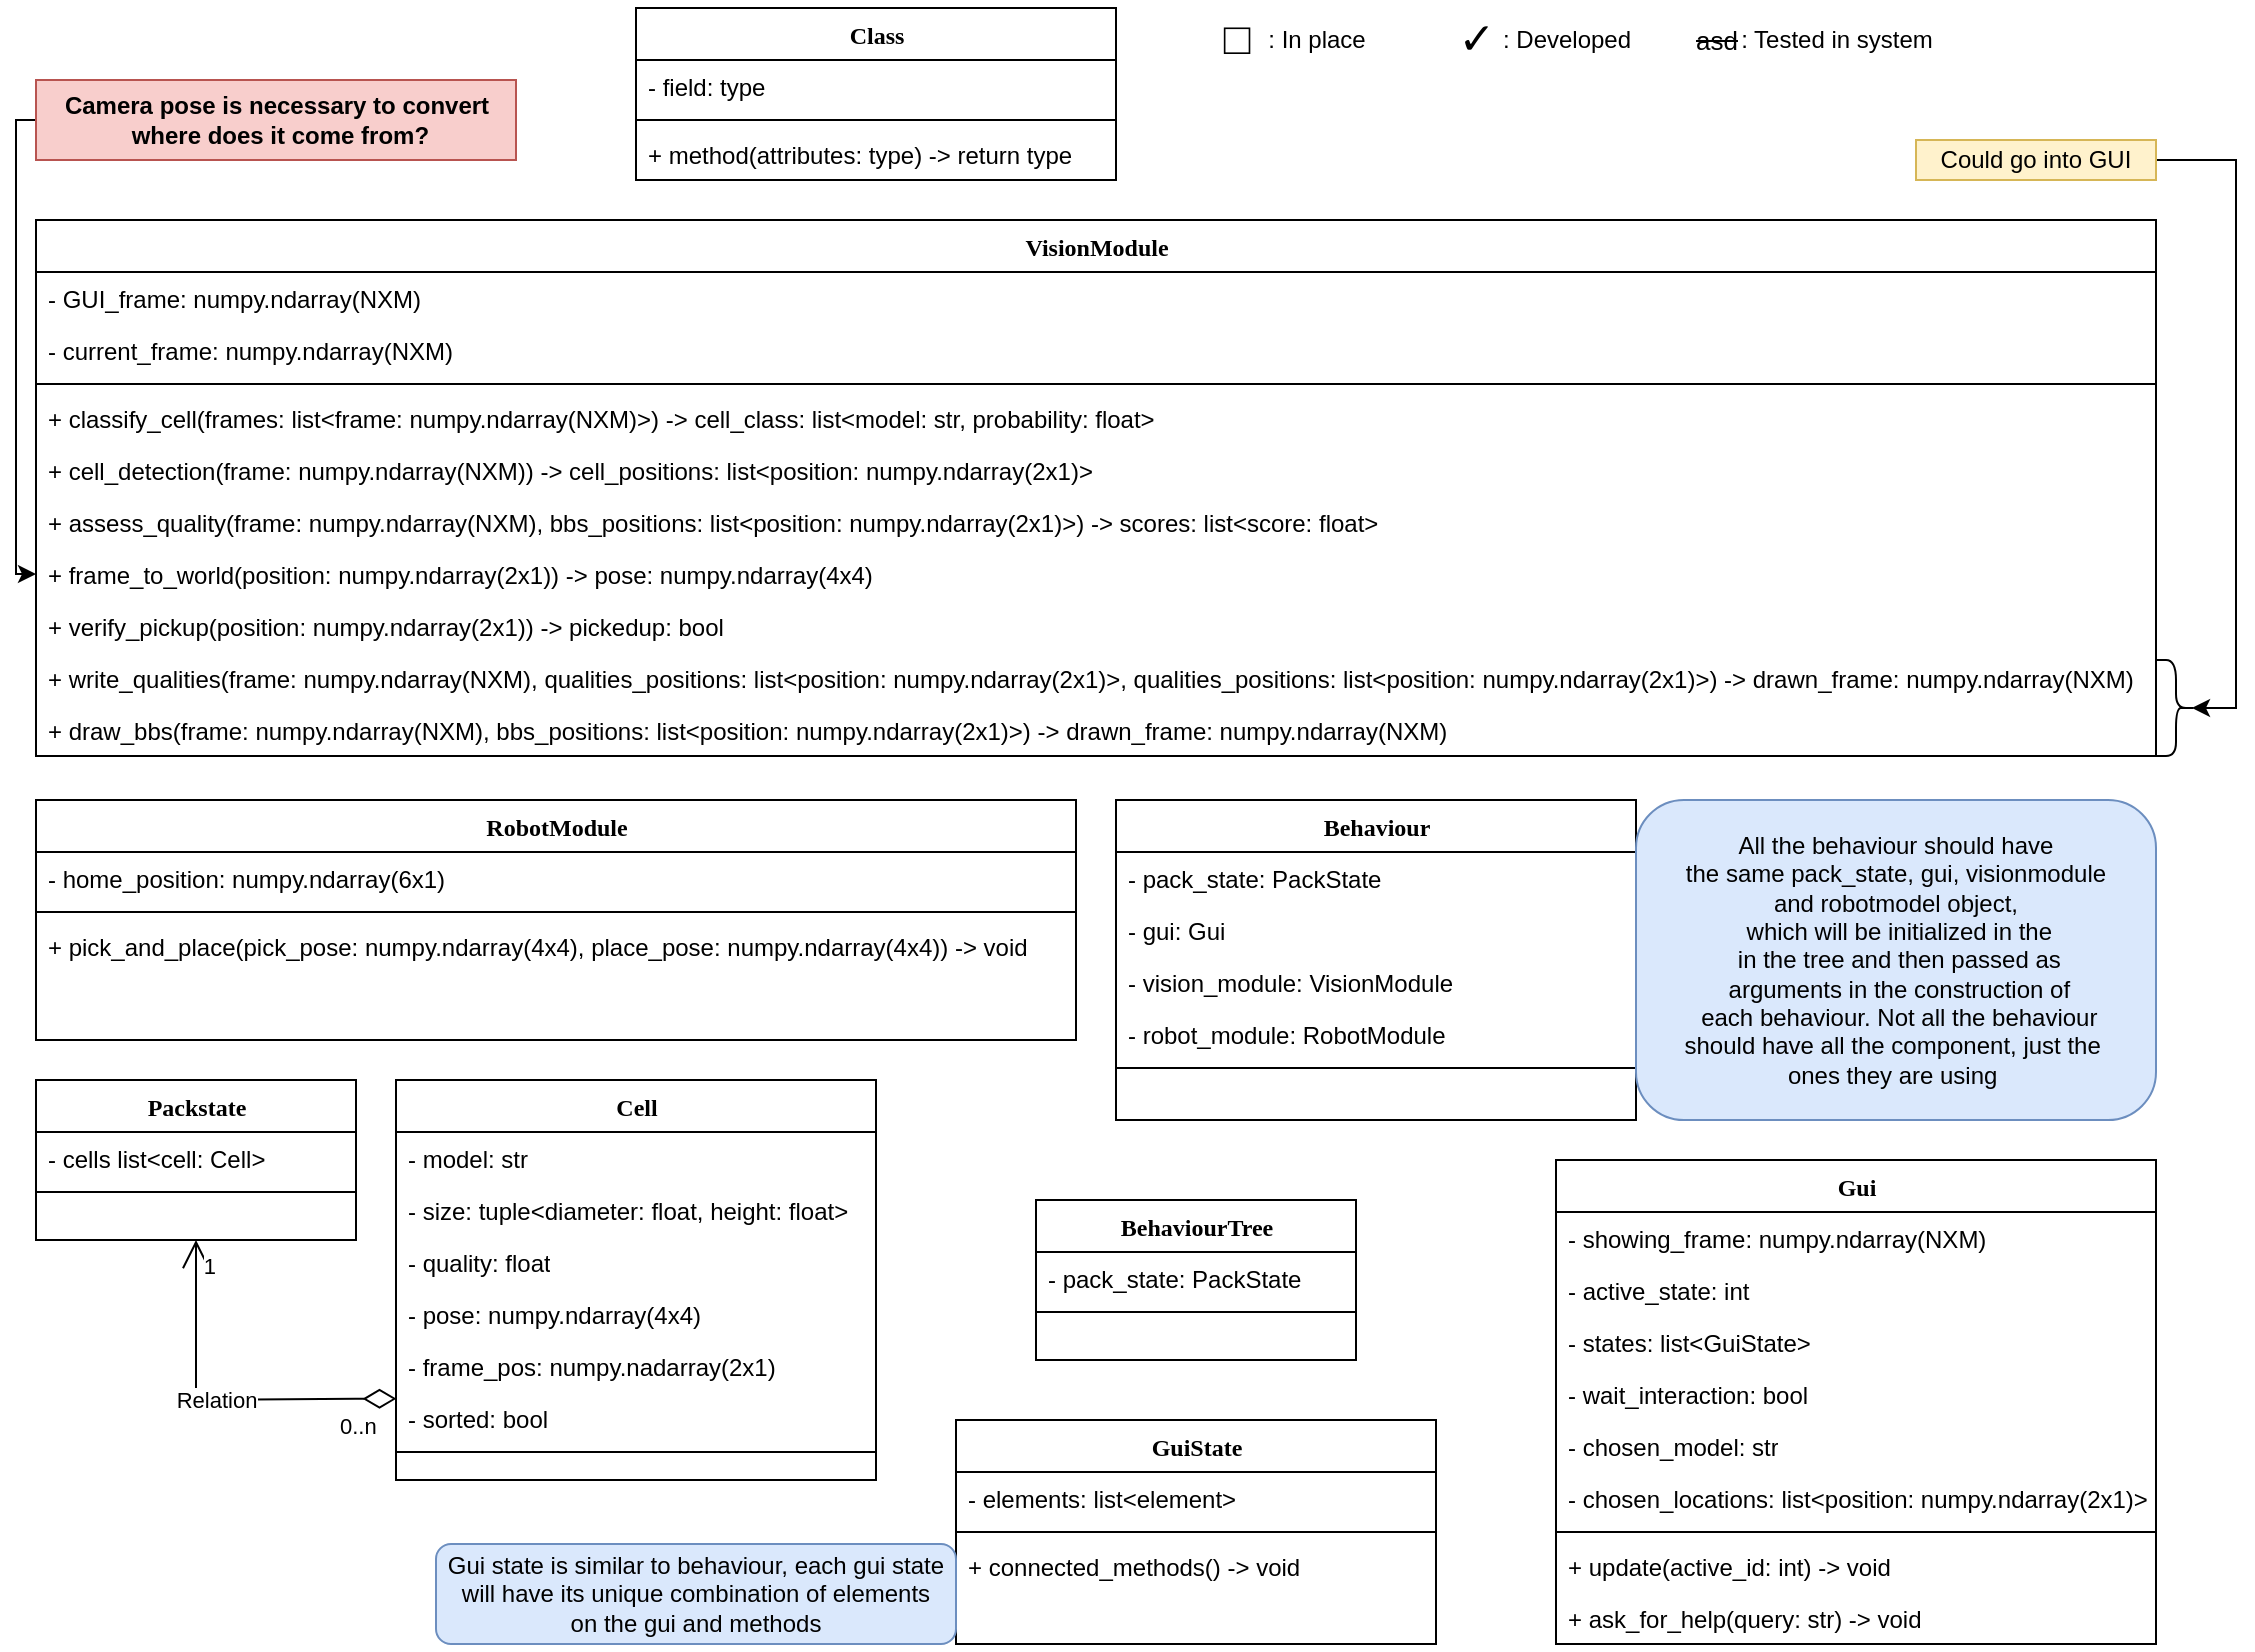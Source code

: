 <mxfile version="26.0.4">
  <diagram name="Page-1" id="9f46799a-70d6-7492-0946-bef42562c5a5">
    <mxGraphModel dx="2004" dy="1203" grid="1" gridSize="10" guides="1" tooltips="1" connect="1" arrows="1" fold="1" page="1" pageScale="1" pageWidth="1169" pageHeight="827" background="none" math="0" shadow="0">
      <root>
        <mxCell id="0" />
        <mxCell id="1" parent="0" />
        <mxCell id="78961159f06e98e8-17" value="VisionModule" style="swimlane;html=1;fontStyle=1;align=center;verticalAlign=top;childLayout=stackLayout;horizontal=1;startSize=26;horizontalStack=0;resizeParent=1;resizeLast=0;collapsible=1;marginBottom=0;swimlaneFillColor=#ffffff;rounded=0;shadow=0;comic=0;labelBackgroundColor=none;strokeWidth=1;fillColor=none;fontFamily=Verdana;fontSize=12" parent="1" vertex="1">
          <mxGeometry x="20" y="110" width="1060" height="268" as="geometry">
            <mxRectangle x="80" y="80" width="90" height="30" as="alternateBounds" />
          </mxGeometry>
        </mxCell>
        <mxCell id="78961159f06e98e8-21" value="- GUI_frame: numpy.ndarray(NXM)" style="text;html=1;strokeColor=none;fillColor=none;align=left;verticalAlign=top;spacingLeft=4;spacingRight=4;whiteSpace=wrap;overflow=hidden;rotatable=0;points=[[0,0.5],[1,0.5]];portConstraint=eastwest;" parent="78961159f06e98e8-17" vertex="1">
          <mxGeometry y="26" width="1060" height="26" as="geometry" />
        </mxCell>
        <mxCell id="Q0aI5fakW77vL6qoTdow-8" value="- current_frame: numpy.ndarray(NXM)" style="text;html=1;strokeColor=none;fillColor=none;align=left;verticalAlign=top;spacingLeft=4;spacingRight=4;whiteSpace=wrap;overflow=hidden;rotatable=0;points=[[0,0.5],[1,0.5]];portConstraint=eastwest;" vertex="1" parent="78961159f06e98e8-17">
          <mxGeometry y="52" width="1060" height="26" as="geometry" />
        </mxCell>
        <mxCell id="78961159f06e98e8-19" value="" style="line;html=1;strokeWidth=1;fillColor=none;align=left;verticalAlign=middle;spacingTop=-1;spacingLeft=3;spacingRight=3;rotatable=0;labelPosition=right;points=[];portConstraint=eastwest;" parent="78961159f06e98e8-17" vertex="1">
          <mxGeometry y="78" width="1060" height="8" as="geometry" />
        </mxCell>
        <mxCell id="78961159f06e98e8-20" value="+ classify_cell(frames: list&amp;lt;frame: numpy.ndarray(NXM)&amp;gt;) -&amp;gt; cell_class: list&amp;lt;model: str, probability: float&amp;gt;" style="text;html=1;strokeColor=none;fillColor=none;align=left;verticalAlign=top;spacingLeft=4;spacingRight=4;whiteSpace=wrap;overflow=hidden;rotatable=0;points=[[0,0.5],[1,0.5]];portConstraint=eastwest;" parent="78961159f06e98e8-17" vertex="1">
          <mxGeometry y="86" width="1060" height="26" as="geometry" />
        </mxCell>
        <mxCell id="Q0aI5fakW77vL6qoTdow-10" value="+ cell_detection(frame: numpy.ndarray(NXM)) -&amp;gt; cell_positions: list&amp;lt;position: numpy.ndarray(2x1)&amp;gt;" style="text;html=1;strokeColor=none;fillColor=none;align=left;verticalAlign=top;spacingLeft=4;spacingRight=4;whiteSpace=wrap;overflow=hidden;rotatable=0;points=[[0,0.5],[1,0.5]];portConstraint=eastwest;" vertex="1" parent="78961159f06e98e8-17">
          <mxGeometry y="112" width="1060" height="26" as="geometry" />
        </mxCell>
        <mxCell id="Q0aI5fakW77vL6qoTdow-12" value="+ assess_quality(frame: numpy.ndarray(NXM), bbs_positions: list&amp;lt;position: numpy.ndarray(2x1)&amp;gt;) -&amp;gt; scores: list&amp;lt;score: float&amp;gt;" style="text;html=1;strokeColor=none;fillColor=none;align=left;verticalAlign=top;spacingLeft=4;spacingRight=4;whiteSpace=wrap;overflow=hidden;rotatable=0;points=[[0,0.5],[1,0.5]];portConstraint=eastwest;" vertex="1" parent="78961159f06e98e8-17">
          <mxGeometry y="138" width="1060" height="26" as="geometry" />
        </mxCell>
        <mxCell id="Q0aI5fakW77vL6qoTdow-13" value="+ frame_to_world(position: numpy.ndarray(2x1)) -&amp;gt; pose: numpy.ndarray(4x4)" style="text;html=1;strokeColor=none;fillColor=none;align=left;verticalAlign=top;spacingLeft=4;spacingRight=4;whiteSpace=wrap;overflow=hidden;rotatable=0;points=[[0,0.5],[1,0.5]];portConstraint=eastwest;" vertex="1" parent="78961159f06e98e8-17">
          <mxGeometry y="164" width="1060" height="26" as="geometry" />
        </mxCell>
        <mxCell id="Q0aI5fakW77vL6qoTdow-14" value="+ verify_pickup(position: numpy.ndarray(2x1)) -&amp;gt; pickedup: bool" style="text;html=1;strokeColor=none;fillColor=none;align=left;verticalAlign=top;spacingLeft=4;spacingRight=4;whiteSpace=wrap;overflow=hidden;rotatable=0;points=[[0,0.5],[1,0.5]];portConstraint=eastwest;" vertex="1" parent="78961159f06e98e8-17">
          <mxGeometry y="190" width="1060" height="26" as="geometry" />
        </mxCell>
        <mxCell id="Q0aI5fakW77vL6qoTdow-11" value="+ write_qualities(frame: numpy.ndarray(NXM), qualities_positions: list&amp;lt;position: numpy.ndarray(2x1)&amp;gt;, qualities_positions: list&amp;lt;position: numpy.ndarray(2x1)&amp;gt;) -&amp;gt; drawn_frame: numpy.ndarray(NXM)" style="text;html=1;strokeColor=none;fillColor=none;align=left;verticalAlign=top;spacingLeft=4;spacingRight=4;whiteSpace=wrap;overflow=hidden;rotatable=0;points=[[0,0.5],[1,0.5]];portConstraint=eastwest;" vertex="1" parent="78961159f06e98e8-17">
          <mxGeometry y="216" width="1060" height="26" as="geometry" />
        </mxCell>
        <mxCell id="Q0aI5fakW77vL6qoTdow-111" value="+ draw_bbs(frame: numpy.ndarray(NXM), bbs_positions: list&amp;lt;position: numpy.ndarray(2x1)&amp;gt;) -&amp;gt; drawn_frame: numpy.ndarray(NXM)" style="text;html=1;strokeColor=none;fillColor=none;align=left;verticalAlign=top;spacingLeft=4;spacingRight=4;whiteSpace=wrap;overflow=hidden;rotatable=0;points=[[0,0.5],[1,0.5]];portConstraint=eastwest;" vertex="1" parent="78961159f06e98e8-17">
          <mxGeometry y="242" width="1060" height="26" as="geometry" />
        </mxCell>
        <mxCell id="78961159f06e98e8-56" value="RobotModule" style="swimlane;html=1;fontStyle=1;align=center;verticalAlign=top;childLayout=stackLayout;horizontal=1;startSize=26;horizontalStack=0;resizeParent=1;resizeLast=0;collapsible=1;marginBottom=0;swimlaneFillColor=#ffffff;rounded=0;shadow=0;comic=0;labelBackgroundColor=none;strokeWidth=1;fillColor=none;fontFamily=Verdana;fontSize=12" parent="1" vertex="1">
          <mxGeometry x="20" y="400" width="520" height="120" as="geometry" />
        </mxCell>
        <mxCell id="78961159f06e98e8-57" value="- home_position: numpy.ndarray(6x1)" style="text;html=1;strokeColor=none;fillColor=none;align=left;verticalAlign=top;spacingLeft=4;spacingRight=4;whiteSpace=wrap;overflow=hidden;rotatable=0;points=[[0,0.5],[1,0.5]];portConstraint=eastwest;" parent="78961159f06e98e8-56" vertex="1">
          <mxGeometry y="26" width="520" height="26" as="geometry" />
        </mxCell>
        <mxCell id="78961159f06e98e8-64" value="" style="line;html=1;strokeWidth=1;fillColor=none;align=left;verticalAlign=middle;spacingTop=-1;spacingLeft=3;spacingRight=3;rotatable=0;labelPosition=right;points=[];portConstraint=eastwest;" parent="78961159f06e98e8-56" vertex="1">
          <mxGeometry y="52" width="520" height="8" as="geometry" />
        </mxCell>
        <mxCell id="78961159f06e98e8-65" value="+ pick_and_place(pick_pose: numpy.ndarray(4x4), place_pose: numpy.ndarray(4x4)) -&amp;gt; void" style="text;html=1;strokeColor=none;fillColor=none;align=left;verticalAlign=top;spacingLeft=4;spacingRight=4;whiteSpace=wrap;overflow=hidden;rotatable=0;points=[[0,0.5],[1,0.5]];portConstraint=eastwest;" parent="78961159f06e98e8-56" vertex="1">
          <mxGeometry y="60" width="520" height="26" as="geometry" />
        </mxCell>
        <mxCell id="78961159f06e98e8-69" value="BehaviourTree" style="swimlane;html=1;fontStyle=1;align=center;verticalAlign=top;childLayout=stackLayout;horizontal=1;startSize=26;horizontalStack=0;resizeParent=1;resizeLast=0;collapsible=1;marginBottom=0;swimlaneFillColor=#ffffff;rounded=0;shadow=0;comic=0;labelBackgroundColor=none;strokeWidth=1;fillColor=none;fontFamily=Verdana;fontSize=12" parent="1" vertex="1">
          <mxGeometry x="520" y="600" width="160" height="80" as="geometry" />
        </mxCell>
        <mxCell id="78961159f06e98e8-71" value="- pack_state: PackState" style="text;html=1;strokeColor=none;fillColor=none;align=left;verticalAlign=top;spacingLeft=4;spacingRight=4;whiteSpace=wrap;overflow=hidden;rotatable=0;points=[[0,0.5],[1,0.5]];portConstraint=eastwest;" parent="78961159f06e98e8-69" vertex="1">
          <mxGeometry y="26" width="160" height="26" as="geometry" />
        </mxCell>
        <mxCell id="78961159f06e98e8-77" value="" style="line;html=1;strokeWidth=1;fillColor=none;align=left;verticalAlign=middle;spacingTop=-1;spacingLeft=3;spacingRight=3;rotatable=0;labelPosition=right;points=[];portConstraint=eastwest;" parent="78961159f06e98e8-69" vertex="1">
          <mxGeometry y="52" width="160" height="8" as="geometry" />
        </mxCell>
        <mxCell id="Q0aI5fakW77vL6qoTdow-114" style="edgeStyle=orthogonalEdgeStyle;rounded=0;orthogonalLoop=1;jettySize=auto;html=1;entryX=0;entryY=0.5;entryDx=0;entryDy=0;" edge="1" parent="1" source="Q0aI5fakW77vL6qoTdow-17" target="Q0aI5fakW77vL6qoTdow-13">
          <mxGeometry relative="1" as="geometry">
            <Array as="points">
              <mxPoint x="10" y="60" />
              <mxPoint x="10" y="287" />
            </Array>
          </mxGeometry>
        </mxCell>
        <mxCell id="Q0aI5fakW77vL6qoTdow-17" value="&lt;b&gt;&lt;font&gt;Camera pose is necessary to convert&lt;/font&gt;&lt;/b&gt;&lt;div&gt;&lt;b style=&quot;background-color: transparent; color: light-dark(rgb(0, 0, 0), rgb(255, 255, 255));&quot;&gt;&lt;font&gt;&amp;nbsp;where does it come from?&lt;/font&gt;&lt;/b&gt;&lt;/div&gt;" style="text;html=1;align=center;verticalAlign=middle;resizable=0;points=[];autosize=1;strokeColor=#b85450;fillColor=#f8cecc;" vertex="1" parent="1">
          <mxGeometry x="20" y="40" width="240" height="40" as="geometry" />
        </mxCell>
        <mxCell id="Q0aI5fakW77vL6qoTdow-20" value="Class" style="swimlane;html=1;fontStyle=1;align=center;verticalAlign=top;childLayout=stackLayout;horizontal=1;startSize=26;horizontalStack=0;resizeParent=1;resizeLast=0;collapsible=1;marginBottom=0;swimlaneFillColor=#ffffff;rounded=0;shadow=0;comic=0;labelBackgroundColor=none;strokeWidth=1;fillColor=none;fontFamily=Verdana;fontSize=12" vertex="1" parent="1">
          <mxGeometry x="320" y="4" width="240" height="86" as="geometry" />
        </mxCell>
        <mxCell id="Q0aI5fakW77vL6qoTdow-21" value="- field: type" style="text;html=1;strokeColor=none;fillColor=none;align=left;verticalAlign=top;spacingLeft=4;spacingRight=4;whiteSpace=wrap;overflow=hidden;rotatable=0;points=[[0,0.5],[1,0.5]];portConstraint=eastwest;" vertex="1" parent="Q0aI5fakW77vL6qoTdow-20">
          <mxGeometry y="26" width="240" height="26" as="geometry" />
        </mxCell>
        <mxCell id="Q0aI5fakW77vL6qoTdow-22" value="" style="line;html=1;strokeWidth=1;fillColor=none;align=left;verticalAlign=middle;spacingTop=-1;spacingLeft=3;spacingRight=3;rotatable=0;labelPosition=right;points=[];portConstraint=eastwest;" vertex="1" parent="Q0aI5fakW77vL6qoTdow-20">
          <mxGeometry y="52" width="240" height="8" as="geometry" />
        </mxCell>
        <mxCell id="Q0aI5fakW77vL6qoTdow-23" value="+ method(attributes: type) -&amp;gt; return type" style="text;html=1;strokeColor=none;fillColor=none;align=left;verticalAlign=top;spacingLeft=4;spacingRight=4;whiteSpace=wrap;overflow=hidden;rotatable=0;points=[[0,0.5],[1,0.5]];portConstraint=eastwest;" vertex="1" parent="Q0aI5fakW77vL6qoTdow-20">
          <mxGeometry y="60" width="240" height="26" as="geometry" />
        </mxCell>
        <mxCell id="Q0aI5fakW77vL6qoTdow-24" value="Packstate" style="swimlane;html=1;fontStyle=1;align=center;verticalAlign=top;childLayout=stackLayout;horizontal=1;startSize=26;horizontalStack=0;resizeParent=1;resizeLast=0;collapsible=1;marginBottom=0;swimlaneFillColor=#ffffff;rounded=0;shadow=0;comic=0;labelBackgroundColor=none;strokeWidth=1;fillColor=none;fontFamily=Verdana;fontSize=12" vertex="1" parent="1">
          <mxGeometry x="20" y="540" width="160" height="80" as="geometry" />
        </mxCell>
        <mxCell id="Q0aI5fakW77vL6qoTdow-25" value="- cells list&amp;lt;cell: Cell&amp;gt;" style="text;html=1;strokeColor=none;fillColor=none;align=left;verticalAlign=top;spacingLeft=4;spacingRight=4;whiteSpace=wrap;overflow=hidden;rotatable=0;points=[[0,0.5],[1,0.5]];portConstraint=eastwest;" vertex="1" parent="Q0aI5fakW77vL6qoTdow-24">
          <mxGeometry y="26" width="160" height="26" as="geometry" />
        </mxCell>
        <mxCell id="Q0aI5fakW77vL6qoTdow-26" value="" style="line;html=1;strokeWidth=1;fillColor=none;align=left;verticalAlign=middle;spacingTop=-1;spacingLeft=3;spacingRight=3;rotatable=0;labelPosition=right;points=[];portConstraint=eastwest;" vertex="1" parent="Q0aI5fakW77vL6qoTdow-24">
          <mxGeometry y="52" width="160" height="8" as="geometry" />
        </mxCell>
        <mxCell id="Q0aI5fakW77vL6qoTdow-28" value="Cell" style="swimlane;html=1;fontStyle=1;align=center;verticalAlign=top;childLayout=stackLayout;horizontal=1;startSize=26;horizontalStack=0;resizeParent=1;resizeLast=0;collapsible=1;marginBottom=0;swimlaneFillColor=#ffffff;rounded=0;shadow=0;comic=0;labelBackgroundColor=none;strokeWidth=1;fillColor=none;fontFamily=Verdana;fontSize=12" vertex="1" parent="1">
          <mxGeometry x="200" y="540" width="240" height="200" as="geometry" />
        </mxCell>
        <mxCell id="Q0aI5fakW77vL6qoTdow-36" value="- model: str" style="text;html=1;strokeColor=none;fillColor=none;align=left;verticalAlign=top;spacingLeft=4;spacingRight=4;whiteSpace=wrap;overflow=hidden;rotatable=0;points=[[0,0.5],[1,0.5]];portConstraint=eastwest;" vertex="1" parent="Q0aI5fakW77vL6qoTdow-28">
          <mxGeometry y="26" width="240" height="26" as="geometry" />
        </mxCell>
        <mxCell id="Q0aI5fakW77vL6qoTdow-29" value="- size: tuple&amp;lt;diameter: float, height: float&amp;gt;" style="text;html=1;strokeColor=none;fillColor=none;align=left;verticalAlign=top;spacingLeft=4;spacingRight=4;whiteSpace=wrap;overflow=hidden;rotatable=0;points=[[0,0.5],[1,0.5]];portConstraint=eastwest;" vertex="1" parent="Q0aI5fakW77vL6qoTdow-28">
          <mxGeometry y="52" width="240" height="26" as="geometry" />
        </mxCell>
        <mxCell id="Q0aI5fakW77vL6qoTdow-32" value="- quality: float" style="text;html=1;strokeColor=none;fillColor=none;align=left;verticalAlign=top;spacingLeft=4;spacingRight=4;whiteSpace=wrap;overflow=hidden;rotatable=0;points=[[0,0.5],[1,0.5]];portConstraint=eastwest;" vertex="1" parent="Q0aI5fakW77vL6qoTdow-28">
          <mxGeometry y="78" width="240" height="26" as="geometry" />
        </mxCell>
        <mxCell id="Q0aI5fakW77vL6qoTdow-33" value="- pose: numpy.ndarray(4x4)" style="text;html=1;strokeColor=none;fillColor=none;align=left;verticalAlign=top;spacingLeft=4;spacingRight=4;whiteSpace=wrap;overflow=hidden;rotatable=0;points=[[0,0.5],[1,0.5]];portConstraint=eastwest;" vertex="1" parent="Q0aI5fakW77vL6qoTdow-28">
          <mxGeometry y="104" width="240" height="26" as="geometry" />
        </mxCell>
        <mxCell id="Q0aI5fakW77vL6qoTdow-34" value="- frame_pos: numpy.nadarray(2x1)" style="text;html=1;strokeColor=none;fillColor=none;align=left;verticalAlign=top;spacingLeft=4;spacingRight=4;whiteSpace=wrap;overflow=hidden;rotatable=0;points=[[0,0.5],[1,0.5]];portConstraint=eastwest;" vertex="1" parent="Q0aI5fakW77vL6qoTdow-28">
          <mxGeometry y="130" width="240" height="26" as="geometry" />
        </mxCell>
        <mxCell id="Q0aI5fakW77vL6qoTdow-35" value="- sorted: bool" style="text;html=1;strokeColor=none;fillColor=none;align=left;verticalAlign=top;spacingLeft=4;spacingRight=4;whiteSpace=wrap;overflow=hidden;rotatable=0;points=[[0,0.5],[1,0.5]];portConstraint=eastwest;" vertex="1" parent="Q0aI5fakW77vL6qoTdow-28">
          <mxGeometry y="156" width="240" height="26" as="geometry" />
        </mxCell>
        <mxCell id="Q0aI5fakW77vL6qoTdow-30" value="" style="line;html=1;strokeWidth=1;fillColor=none;align=left;verticalAlign=middle;spacingTop=-1;spacingLeft=3;spacingRight=3;rotatable=0;labelPosition=right;points=[];portConstraint=eastwest;" vertex="1" parent="Q0aI5fakW77vL6qoTdow-28">
          <mxGeometry y="182" width="240" height="8" as="geometry" />
        </mxCell>
        <mxCell id="Q0aI5fakW77vL6qoTdow-37" value="Relation" style="endArrow=open;html=1;endSize=12;startArrow=diamondThin;startSize=14;startFill=0;edgeStyle=orthogonalEdgeStyle;rounded=0;entryX=0.5;entryY=1;entryDx=0;entryDy=0;exitX=0.001;exitY=0.13;exitDx=0;exitDy=0;exitPerimeter=0;" edge="1" parent="1" source="Q0aI5fakW77vL6qoTdow-35" target="Q0aI5fakW77vL6qoTdow-24">
          <mxGeometry relative="1" as="geometry">
            <mxPoint x="250" y="850.5" as="sourcePoint" />
            <mxPoint x="410" y="850.5" as="targetPoint" />
            <Array as="points">
              <mxPoint x="180" y="699" />
              <mxPoint x="100" y="700" />
            </Array>
          </mxGeometry>
        </mxCell>
        <mxCell id="Q0aI5fakW77vL6qoTdow-38" value="0..n" style="edgeLabel;resizable=0;html=1;align=left;verticalAlign=top;" connectable="0" vertex="1" parent="Q0aI5fakW77vL6qoTdow-37">
          <mxGeometry x="-1" relative="1" as="geometry">
            <mxPoint x="-30" y="1" as="offset" />
          </mxGeometry>
        </mxCell>
        <mxCell id="Q0aI5fakW77vL6qoTdow-39" value="1" style="edgeLabel;resizable=0;html=1;align=right;verticalAlign=top;" connectable="0" vertex="1" parent="Q0aI5fakW77vL6qoTdow-37">
          <mxGeometry x="1" relative="1" as="geometry">
            <mxPoint x="10" as="offset" />
          </mxGeometry>
        </mxCell>
        <mxCell id="Q0aI5fakW77vL6qoTdow-40" value="Gui" style="swimlane;html=1;fontStyle=1;align=center;verticalAlign=top;childLayout=stackLayout;horizontal=1;startSize=26;horizontalStack=0;resizeParent=1;resizeLast=0;collapsible=1;marginBottom=0;swimlaneFillColor=#ffffff;rounded=0;shadow=0;comic=0;labelBackgroundColor=none;strokeWidth=1;fillColor=none;fontFamily=Verdana;fontSize=12" vertex="1" parent="1">
          <mxGeometry x="780" y="580" width="300" height="242" as="geometry" />
        </mxCell>
        <mxCell id="Q0aI5fakW77vL6qoTdow-41" value="- showing_frame: numpy.ndarray(NXM)" style="text;html=1;strokeColor=none;fillColor=none;align=left;verticalAlign=top;spacingLeft=4;spacingRight=4;whiteSpace=wrap;overflow=hidden;rotatable=0;points=[[0,0.5],[1,0.5]];portConstraint=eastwest;" vertex="1" parent="Q0aI5fakW77vL6qoTdow-40">
          <mxGeometry y="26" width="300" height="26" as="geometry" />
        </mxCell>
        <mxCell id="Q0aI5fakW77vL6qoTdow-97" value="- active_state: int" style="text;html=1;strokeColor=none;fillColor=none;align=left;verticalAlign=top;spacingLeft=4;spacingRight=4;whiteSpace=wrap;overflow=hidden;rotatable=0;points=[[0,0.5],[1,0.5]];portConstraint=eastwest;" vertex="1" parent="Q0aI5fakW77vL6qoTdow-40">
          <mxGeometry y="52" width="300" height="26" as="geometry" />
        </mxCell>
        <mxCell id="Q0aI5fakW77vL6qoTdow-98" value="- states: list&amp;lt;GuiState&amp;gt;" style="text;html=1;strokeColor=none;fillColor=none;align=left;verticalAlign=top;spacingLeft=4;spacingRight=4;whiteSpace=wrap;overflow=hidden;rotatable=0;points=[[0,0.5],[1,0.5]];portConstraint=eastwest;" vertex="1" parent="Q0aI5fakW77vL6qoTdow-40">
          <mxGeometry y="78" width="300" height="26" as="geometry" />
        </mxCell>
        <mxCell id="Q0aI5fakW77vL6qoTdow-99" value="- wait_interaction: bool" style="text;html=1;strokeColor=none;fillColor=none;align=left;verticalAlign=top;spacingLeft=4;spacingRight=4;whiteSpace=wrap;overflow=hidden;rotatable=0;points=[[0,0.5],[1,0.5]];portConstraint=eastwest;" vertex="1" parent="Q0aI5fakW77vL6qoTdow-40">
          <mxGeometry y="104" width="300" height="26" as="geometry" />
        </mxCell>
        <mxCell id="Q0aI5fakW77vL6qoTdow-106" value="- chosen_model: str" style="text;html=1;strokeColor=none;fillColor=none;align=left;verticalAlign=top;spacingLeft=4;spacingRight=4;whiteSpace=wrap;overflow=hidden;rotatable=0;points=[[0,0.5],[1,0.5]];portConstraint=eastwest;" vertex="1" parent="Q0aI5fakW77vL6qoTdow-40">
          <mxGeometry y="130" width="300" height="26" as="geometry" />
        </mxCell>
        <mxCell id="Q0aI5fakW77vL6qoTdow-104" value="- chosen_locations: list&amp;lt;position: numpy.ndarray(2x1)&amp;gt;" style="text;html=1;strokeColor=none;fillColor=none;align=left;verticalAlign=top;spacingLeft=4;spacingRight=4;whiteSpace=wrap;overflow=hidden;rotatable=0;points=[[0,0.5],[1,0.5]];portConstraint=eastwest;" vertex="1" parent="Q0aI5fakW77vL6qoTdow-40">
          <mxGeometry y="156" width="300" height="26" as="geometry" />
        </mxCell>
        <mxCell id="Q0aI5fakW77vL6qoTdow-42" value="" style="line;html=1;strokeWidth=1;fillColor=none;align=left;verticalAlign=middle;spacingTop=-1;spacingLeft=3;spacingRight=3;rotatable=0;labelPosition=right;points=[];portConstraint=eastwest;" vertex="1" parent="Q0aI5fakW77vL6qoTdow-40">
          <mxGeometry y="182" width="300" height="8" as="geometry" />
        </mxCell>
        <mxCell id="Q0aI5fakW77vL6qoTdow-43" value="+ update(active_id: int) -&amp;gt; void" style="text;html=1;strokeColor=none;fillColor=none;align=left;verticalAlign=top;spacingLeft=4;spacingRight=4;whiteSpace=wrap;overflow=hidden;rotatable=0;points=[[0,0.5],[1,0.5]];portConstraint=eastwest;" vertex="1" parent="Q0aI5fakW77vL6qoTdow-40">
          <mxGeometry y="190" width="300" height="26" as="geometry" />
        </mxCell>
        <mxCell id="Q0aI5fakW77vL6qoTdow-102" value="+ ask_for_help(query: str) -&amp;gt; void" style="text;html=1;strokeColor=none;fillColor=none;align=left;verticalAlign=top;spacingLeft=4;spacingRight=4;whiteSpace=wrap;overflow=hidden;rotatable=0;points=[[0,0.5],[1,0.5]];portConstraint=eastwest;" vertex="1" parent="Q0aI5fakW77vL6qoTdow-40">
          <mxGeometry y="216" width="300" height="26" as="geometry" />
        </mxCell>
        <mxCell id="Q0aI5fakW77vL6qoTdow-44" value="GuiState" style="swimlane;html=1;fontStyle=1;align=center;verticalAlign=top;childLayout=stackLayout;horizontal=1;startSize=26;horizontalStack=0;resizeParent=1;resizeLast=0;collapsible=1;marginBottom=0;swimlaneFillColor=#ffffff;rounded=0;shadow=0;comic=0;labelBackgroundColor=none;strokeWidth=1;fillColor=none;fontFamily=Verdana;fontSize=12" vertex="1" parent="1">
          <mxGeometry x="480" y="710" width="240" height="112" as="geometry" />
        </mxCell>
        <mxCell id="Q0aI5fakW77vL6qoTdow-45" value="- elements: list&amp;lt;element&amp;gt;" style="text;html=1;strokeColor=none;fillColor=none;align=left;verticalAlign=top;spacingLeft=4;spacingRight=4;whiteSpace=wrap;overflow=hidden;rotatable=0;points=[[0,0.5],[1,0.5]];portConstraint=eastwest;" vertex="1" parent="Q0aI5fakW77vL6qoTdow-44">
          <mxGeometry y="26" width="240" height="26" as="geometry" />
        </mxCell>
        <mxCell id="Q0aI5fakW77vL6qoTdow-46" value="" style="line;html=1;strokeWidth=1;fillColor=none;align=left;verticalAlign=middle;spacingTop=-1;spacingLeft=3;spacingRight=3;rotatable=0;labelPosition=right;points=[];portConstraint=eastwest;" vertex="1" parent="Q0aI5fakW77vL6qoTdow-44">
          <mxGeometry y="52" width="240" height="8" as="geometry" />
        </mxCell>
        <mxCell id="Q0aI5fakW77vL6qoTdow-47" value="+ connected_methods() -&amp;gt; void" style="text;html=1;strokeColor=none;fillColor=none;align=left;verticalAlign=top;spacingLeft=4;spacingRight=4;whiteSpace=wrap;overflow=hidden;rotatable=0;points=[[0,0.5],[1,0.5]];portConstraint=eastwest;" vertex="1" parent="Q0aI5fakW77vL6qoTdow-44">
          <mxGeometry y="60" width="240" height="26" as="geometry" />
        </mxCell>
        <mxCell id="Q0aI5fakW77vL6qoTdow-48" value="Behaviour" style="swimlane;html=1;fontStyle=1;align=center;verticalAlign=top;childLayout=stackLayout;horizontal=1;startSize=26;horizontalStack=0;resizeParent=1;resizeLast=0;collapsible=1;marginBottom=0;swimlaneFillColor=#ffffff;rounded=0;shadow=0;comic=0;labelBackgroundColor=none;strokeWidth=1;fillColor=none;fontFamily=Verdana;fontSize=12" vertex="1" parent="1">
          <mxGeometry x="560" y="400" width="260" height="160" as="geometry" />
        </mxCell>
        <mxCell id="Q0aI5fakW77vL6qoTdow-49" value="- pack_state: PackState" style="text;html=1;strokeColor=none;fillColor=none;align=left;verticalAlign=top;spacingLeft=4;spacingRight=4;whiteSpace=wrap;overflow=hidden;rotatable=0;points=[[0,0.5],[1,0.5]];portConstraint=eastwest;" vertex="1" parent="Q0aI5fakW77vL6qoTdow-48">
          <mxGeometry y="26" width="260" height="26" as="geometry" />
        </mxCell>
        <mxCell id="Q0aI5fakW77vL6qoTdow-54" value="- gui: Gui" style="text;html=1;strokeColor=none;fillColor=none;align=left;verticalAlign=top;spacingLeft=4;spacingRight=4;whiteSpace=wrap;overflow=hidden;rotatable=0;points=[[0,0.5],[1,0.5]];portConstraint=eastwest;" vertex="1" parent="Q0aI5fakW77vL6qoTdow-48">
          <mxGeometry y="52" width="260" height="26" as="geometry" />
        </mxCell>
        <mxCell id="Q0aI5fakW77vL6qoTdow-55" value="- vision_module: VisionModule" style="text;html=1;strokeColor=none;fillColor=none;align=left;verticalAlign=top;spacingLeft=4;spacingRight=4;whiteSpace=wrap;overflow=hidden;rotatable=0;points=[[0,0.5],[1,0.5]];portConstraint=eastwest;" vertex="1" parent="Q0aI5fakW77vL6qoTdow-48">
          <mxGeometry y="78" width="260" height="26" as="geometry" />
        </mxCell>
        <mxCell id="Q0aI5fakW77vL6qoTdow-94" value="- robot_module: RobotModule" style="text;html=1;strokeColor=none;fillColor=none;align=left;verticalAlign=top;spacingLeft=4;spacingRight=4;whiteSpace=wrap;overflow=hidden;rotatable=0;points=[[0,0.5],[1,0.5]];portConstraint=eastwest;" vertex="1" parent="Q0aI5fakW77vL6qoTdow-48">
          <mxGeometry y="104" width="260" height="26" as="geometry" />
        </mxCell>
        <mxCell id="Q0aI5fakW77vL6qoTdow-50" value="" style="line;html=1;strokeWidth=1;fillColor=none;align=left;verticalAlign=middle;spacingTop=-1;spacingLeft=3;spacingRight=3;rotatable=0;labelPosition=right;points=[];portConstraint=eastwest;" vertex="1" parent="Q0aI5fakW77vL6qoTdow-48">
          <mxGeometry y="130" width="260" height="8" as="geometry" />
        </mxCell>
        <mxCell id="Q0aI5fakW77vL6qoTdow-95" value="&lt;span style=&quot;text-wrap: nowrap;&quot;&gt;All the behaviour should have&lt;/span&gt;&lt;div style=&quot;text-wrap: nowrap;&quot;&gt;&amp;nbsp;the same pack_state, gui, visionmodule&amp;nbsp;&lt;/div&gt;&lt;div style=&quot;text-wrap: nowrap;&quot;&gt;and robotmodel object,&lt;/div&gt;&lt;div style=&quot;text-wrap: nowrap;&quot;&gt;&amp;nbsp;which will be initialized in the&lt;/div&gt;&lt;div style=&quot;text-wrap: nowrap;&quot;&gt;&amp;nbsp;in the tree and then passed as&lt;/div&gt;&lt;div style=&quot;text-wrap: nowrap;&quot;&gt;&amp;nbsp;arguments in the construction of&lt;/div&gt;&lt;div style=&quot;text-wrap: nowrap;&quot;&gt;&amp;nbsp;each behaviour. Not all the behaviour&lt;/div&gt;&lt;div style=&quot;text-wrap: nowrap;&quot;&gt;should have all the component, just the&amp;nbsp;&lt;/div&gt;&lt;div style=&quot;text-wrap: nowrap;&quot;&gt;ones they are using&amp;nbsp;&lt;/div&gt;" style="rounded=1;whiteSpace=wrap;html=1;fillColor=#dae8fc;strokeColor=#6c8ebf;" vertex="1" parent="1">
          <mxGeometry x="820" y="400" width="260" height="160" as="geometry" />
        </mxCell>
        <mxCell id="Q0aI5fakW77vL6qoTdow-110" style="edgeStyle=orthogonalEdgeStyle;rounded=0;orthogonalLoop=1;jettySize=auto;html=1;exitX=1;exitY=0.5;exitDx=0;exitDy=0;entryX=0.1;entryY=0.5;entryDx=0;entryDy=0;entryPerimeter=0;" edge="1" parent="1" source="Q0aI5fakW77vL6qoTdow-108" target="Q0aI5fakW77vL6qoTdow-112">
          <mxGeometry relative="1" as="geometry">
            <Array as="points">
              <mxPoint x="1120" y="80" />
              <mxPoint x="1120" y="354" />
            </Array>
          </mxGeometry>
        </mxCell>
        <mxCell id="Q0aI5fakW77vL6qoTdow-108" value="Could go into GUI" style="whiteSpace=wrap;html=1;fillColor=#fff2cc;strokeColor=#d6b656;" vertex="1" parent="1">
          <mxGeometry x="960" y="70" width="120" height="20" as="geometry" />
        </mxCell>
        <mxCell id="Q0aI5fakW77vL6qoTdow-112" value="" style="shape=curlyBracket;whiteSpace=wrap;html=1;rounded=1;flipH=1;labelPosition=right;verticalLabelPosition=middle;align=left;verticalAlign=middle;size=0.5;" vertex="1" parent="1">
          <mxGeometry x="1080" y="330" width="20" height="48" as="geometry" />
        </mxCell>
        <mxCell id="Q0aI5fakW77vL6qoTdow-117" value="&lt;span style=&quot;text-wrap: nowrap;&quot;&gt;Gui state is similar to behaviour, each gui state&lt;/span&gt;&lt;div&gt;&lt;span style=&quot;text-wrap: nowrap;&quot;&gt;&amp;nbsp;will have its unique combination of elements&amp;nbsp;&lt;/span&gt;&lt;/div&gt;&lt;div&gt;&lt;span style=&quot;text-wrap: nowrap;&quot;&gt;on the gui and methods&lt;/span&gt;&lt;/div&gt;" style="rounded=1;whiteSpace=wrap;html=1;fillColor=#dae8fc;strokeColor=#6c8ebf;" vertex="1" parent="1">
          <mxGeometry x="220" y="772" width="260" height="50" as="geometry" />
        </mxCell>
        <mxCell id="Q0aI5fakW77vL6qoTdow-126" value="" style="group" vertex="1" connectable="0" parent="1">
          <mxGeometry x="720" width="110" height="40" as="geometry" />
        </mxCell>
        <mxCell id="Q0aI5fakW77vL6qoTdow-120" value="&lt;font style=&quot;font-size: 22px;&quot;&gt;✓&lt;/font&gt;" style="text;html=1;align=center;verticalAlign=middle;resizable=0;points=[];autosize=1;strokeColor=none;fillColor=none;" vertex="1" parent="Q0aI5fakW77vL6qoTdow-126">
          <mxGeometry width="40" height="40" as="geometry" />
        </mxCell>
        <mxCell id="Q0aI5fakW77vL6qoTdow-125" value=": Developed" style="text;html=1;align=center;verticalAlign=middle;resizable=0;points=[];autosize=1;strokeColor=none;fillColor=none;" vertex="1" parent="Q0aI5fakW77vL6qoTdow-126">
          <mxGeometry x="20" y="5" width="90" height="30" as="geometry" />
        </mxCell>
        <mxCell id="Q0aI5fakW77vL6qoTdow-127" value="" style="group" vertex="1" connectable="0" parent="1">
          <mxGeometry x="600" width="95" height="40" as="geometry" />
        </mxCell>
        <mxCell id="Q0aI5fakW77vL6qoTdow-123" value="&lt;font style=&quot;font-size: 22px;&quot;&gt;□&lt;/font&gt;" style="text;html=1;align=center;verticalAlign=middle;resizable=0;points=[];autosize=1;strokeColor=none;fillColor=none;" vertex="1" parent="Q0aI5fakW77vL6qoTdow-127">
          <mxGeometry width="40" height="40" as="geometry" />
        </mxCell>
        <mxCell id="Q0aI5fakW77vL6qoTdow-124" value=": In place" style="text;html=1;align=center;verticalAlign=middle;resizable=0;points=[];autosize=1;strokeColor=none;fillColor=none;" vertex="1" parent="Q0aI5fakW77vL6qoTdow-127">
          <mxGeometry x="25" y="5" width="70" height="30" as="geometry" />
        </mxCell>
        <mxCell id="Q0aI5fakW77vL6qoTdow-131" value="" style="group" vertex="1" connectable="0" parent="1">
          <mxGeometry x="840" y="5" width="140" height="30" as="geometry" />
        </mxCell>
        <mxCell id="Q0aI5fakW77vL6qoTdow-129" value="&lt;font style=&quot;font-size: 13px;&quot;&gt;&lt;strike&gt;asd&lt;/strike&gt;&lt;/font&gt;" style="text;html=1;align=center;verticalAlign=middle;resizable=0;points=[];autosize=1;strokeColor=none;fillColor=none;" vertex="1" parent="Q0aI5fakW77vL6qoTdow-131">
          <mxGeometry width="40" height="30" as="geometry" />
        </mxCell>
        <mxCell id="Q0aI5fakW77vL6qoTdow-130" value=": Tested in system" style="text;html=1;align=center;verticalAlign=middle;resizable=0;points=[];autosize=1;strokeColor=none;fillColor=none;" vertex="1" parent="Q0aI5fakW77vL6qoTdow-131">
          <mxGeometry x="20" width="120" height="30" as="geometry" />
        </mxCell>
      </root>
    </mxGraphModel>
  </diagram>
</mxfile>
